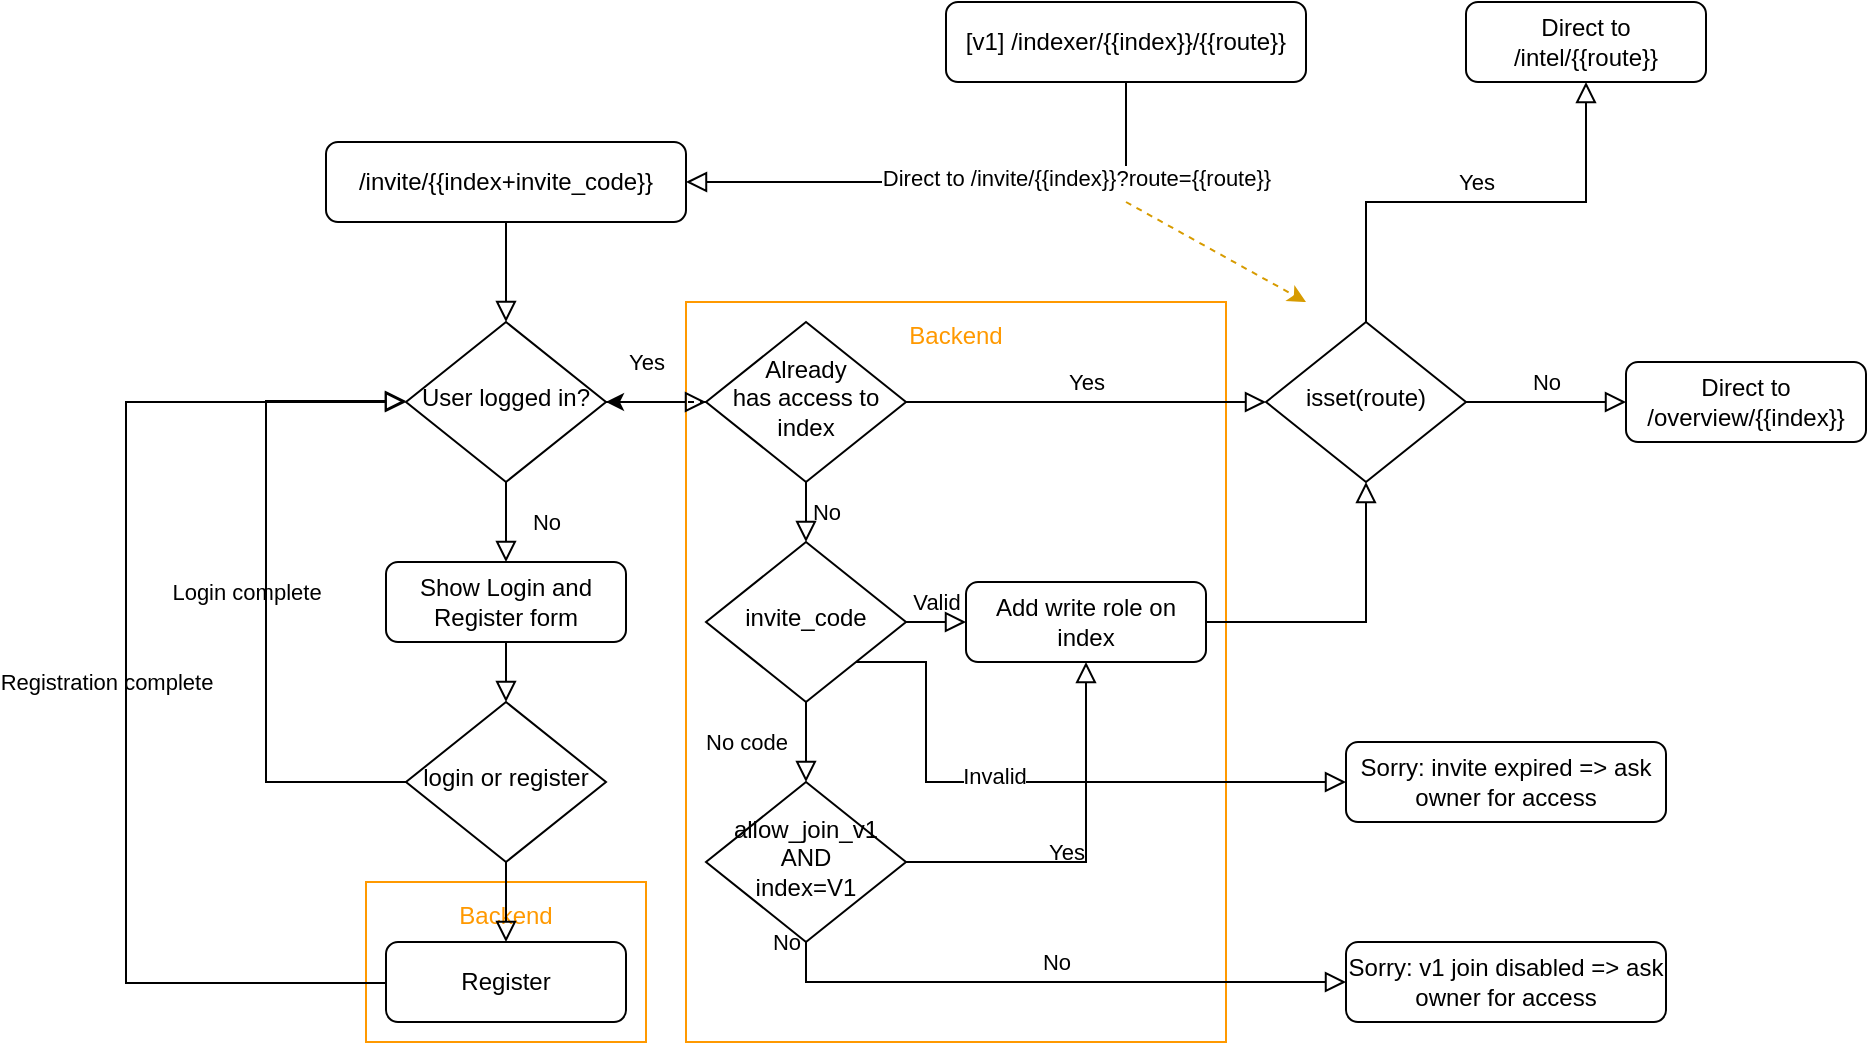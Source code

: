 <mxfile version="14.5.7" type="device"><diagram id="C5RBs43oDa-KdzZeNtuy" name="Page-1"><mxGraphModel dx="1967" dy="659" grid="1" gridSize="10" guides="1" tooltips="1" connect="1" arrows="1" fold="1" page="1" pageScale="1" pageWidth="827" pageHeight="1169" math="0" shadow="0"><root><mxCell id="WIyWlLk6GJQsqaUBKTNV-0"/><mxCell id="WIyWlLk6GJQsqaUBKTNV-1" parent="WIyWlLk6GJQsqaUBKTNV-0"/><mxCell id="0dR4qRnC2uBvqRuYlkIW-24" value="Backend" style="outlineConnect=0;gradientColor=none;html=1;whiteSpace=wrap;fontSize=12;fontStyle=0;strokeColor=#FF9900;fillColor=none;verticalAlign=top;align=center;fontColor=#FF9900;dashed=0;spacingTop=3;" vertex="1" parent="WIyWlLk6GJQsqaUBKTNV-1"><mxGeometry x="150" y="450" width="140" height="80" as="geometry"/></mxCell><mxCell id="0dR4qRnC2uBvqRuYlkIW-23" value="Backend" style="outlineConnect=0;gradientColor=none;html=1;whiteSpace=wrap;fontSize=12;fontStyle=0;strokeColor=#FF9900;fillColor=none;verticalAlign=top;align=center;fontColor=#FF9900;dashed=0;spacingTop=3;" vertex="1" parent="WIyWlLk6GJQsqaUBKTNV-1"><mxGeometry x="310" y="160" width="270" height="370" as="geometry"/></mxCell><mxCell id="WIyWlLk6GJQsqaUBKTNV-2" value="" style="rounded=0;html=1;jettySize=auto;orthogonalLoop=1;fontSize=11;endArrow=block;endFill=0;endSize=8;strokeWidth=1;shadow=0;labelBackgroundColor=none;edgeStyle=orthogonalEdgeStyle;" parent="WIyWlLk6GJQsqaUBKTNV-1" source="WIyWlLk6GJQsqaUBKTNV-3" target="WIyWlLk6GJQsqaUBKTNV-6" edge="1"><mxGeometry relative="1" as="geometry"/></mxCell><mxCell id="WIyWlLk6GJQsqaUBKTNV-3" value="/invite/{{index+invite_code}}" style="rounded=1;whiteSpace=wrap;html=1;fontSize=12;glass=0;strokeWidth=1;shadow=0;" parent="WIyWlLk6GJQsqaUBKTNV-1" vertex="1"><mxGeometry x="130" y="80" width="180" height="40" as="geometry"/></mxCell><mxCell id="WIyWlLk6GJQsqaUBKTNV-4" value="No" style="rounded=0;html=1;jettySize=auto;orthogonalLoop=1;fontSize=11;endArrow=block;endFill=0;endSize=8;strokeWidth=1;shadow=0;labelBackgroundColor=none;edgeStyle=orthogonalEdgeStyle;entryX=0.5;entryY=0;entryDx=0;entryDy=0;" parent="WIyWlLk6GJQsqaUBKTNV-1" source="WIyWlLk6GJQsqaUBKTNV-6" target="0dR4qRnC2uBvqRuYlkIW-0" edge="1"><mxGeometry y="20" relative="1" as="geometry"><mxPoint as="offset"/></mxGeometry></mxCell><mxCell id="WIyWlLk6GJQsqaUBKTNV-5" value="Yes" style="edgeStyle=orthogonalEdgeStyle;rounded=0;html=1;jettySize=auto;orthogonalLoop=1;fontSize=11;endArrow=block;endFill=0;endSize=8;strokeWidth=1;shadow=0;labelBackgroundColor=none;exitX=0.5;exitY=0;exitDx=0;exitDy=0;" parent="WIyWlLk6GJQsqaUBKTNV-1" source="0dR4qRnC2uBvqRuYlkIW-15" target="WIyWlLk6GJQsqaUBKTNV-7" edge="1"><mxGeometry y="10" relative="1" as="geometry"><mxPoint as="offset"/></mxGeometry></mxCell><mxCell id="WIyWlLk6GJQsqaUBKTNV-6" value="User logged in?" style="rhombus;whiteSpace=wrap;html=1;shadow=0;fontFamily=Helvetica;fontSize=12;align=center;strokeWidth=1;spacing=6;spacingTop=-4;" parent="WIyWlLk6GJQsqaUBKTNV-1" vertex="1"><mxGeometry x="170" y="170" width="100" height="80" as="geometry"/></mxCell><mxCell id="WIyWlLk6GJQsqaUBKTNV-7" value="Direct to /intel/{{route}}" style="rounded=1;whiteSpace=wrap;html=1;fontSize=12;glass=0;strokeWidth=1;shadow=0;" parent="WIyWlLk6GJQsqaUBKTNV-1" vertex="1"><mxGeometry x="700" y="10" width="120" height="40" as="geometry"/></mxCell><mxCell id="WIyWlLk6GJQsqaUBKTNV-11" value="Register" style="rounded=1;whiteSpace=wrap;html=1;fontSize=12;glass=0;strokeWidth=1;shadow=0;" parent="WIyWlLk6GJQsqaUBKTNV-1" vertex="1"><mxGeometry x="160" y="480" width="120" height="40" as="geometry"/></mxCell><mxCell id="0dR4qRnC2uBvqRuYlkIW-0" value="Show Login and Register form" style="rounded=1;whiteSpace=wrap;html=1;fontSize=12;glass=0;strokeWidth=1;shadow=0;" vertex="1" parent="WIyWlLk6GJQsqaUBKTNV-1"><mxGeometry x="160" y="290" width="120" height="40" as="geometry"/></mxCell><mxCell id="0dR4qRnC2uBvqRuYlkIW-1" value="" style="rounded=0;html=1;jettySize=auto;orthogonalLoop=1;fontSize=11;endArrow=block;endFill=0;endSize=8;strokeWidth=1;shadow=0;labelBackgroundColor=none;edgeStyle=orthogonalEdgeStyle;entryX=0.5;entryY=0;entryDx=0;entryDy=0;exitX=0.5;exitY=1;exitDx=0;exitDy=0;" edge="1" parent="WIyWlLk6GJQsqaUBKTNV-1" source="0dR4qRnC2uBvqRuYlkIW-2" target="WIyWlLk6GJQsqaUBKTNV-11"><mxGeometry relative="1" as="geometry"><mxPoint x="230" y="130" as="sourcePoint"/><mxPoint x="230" y="180" as="targetPoint"/></mxGeometry></mxCell><mxCell id="0dR4qRnC2uBvqRuYlkIW-2" value="login or register" style="rhombus;whiteSpace=wrap;html=1;shadow=0;fontFamily=Helvetica;fontSize=12;align=center;strokeWidth=1;spacing=6;spacingTop=-4;" vertex="1" parent="WIyWlLk6GJQsqaUBKTNV-1"><mxGeometry x="170" y="360" width="100" height="80" as="geometry"/></mxCell><mxCell id="0dR4qRnC2uBvqRuYlkIW-3" value="" style="rounded=0;html=1;jettySize=auto;orthogonalLoop=1;fontSize=11;endArrow=block;endFill=0;endSize=8;strokeWidth=1;shadow=0;labelBackgroundColor=none;edgeStyle=orthogonalEdgeStyle;entryX=0.5;entryY=0;entryDx=0;entryDy=0;exitX=0.5;exitY=1;exitDx=0;exitDy=0;" edge="1" parent="WIyWlLk6GJQsqaUBKTNV-1" source="0dR4qRnC2uBvqRuYlkIW-0" target="0dR4qRnC2uBvqRuYlkIW-2"><mxGeometry relative="1" as="geometry"><mxPoint x="220" y="330" as="sourcePoint"/><mxPoint x="220" y="480" as="targetPoint"/></mxGeometry></mxCell><mxCell id="0dR4qRnC2uBvqRuYlkIW-4" value="Login complete" style="edgeStyle=orthogonalEdgeStyle;rounded=0;html=1;jettySize=auto;orthogonalLoop=1;fontSize=11;endArrow=block;endFill=0;endSize=8;strokeWidth=1;shadow=0;labelBackgroundColor=none;exitX=0;exitY=0.5;exitDx=0;exitDy=0;" edge="1" parent="WIyWlLk6GJQsqaUBKTNV-1" source="0dR4qRnC2uBvqRuYlkIW-2"><mxGeometry y="10" relative="1" as="geometry"><mxPoint as="offset"/><mxPoint x="26" y="209.5" as="sourcePoint"/><mxPoint x="170" y="209.5" as="targetPoint"/><Array as="points"><mxPoint x="100" y="400"/><mxPoint x="100" y="210"/></Array></mxGeometry></mxCell><mxCell id="0dR4qRnC2uBvqRuYlkIW-5" value="Registration complete" style="edgeStyle=orthogonalEdgeStyle;rounded=0;html=1;jettySize=auto;orthogonalLoop=1;fontSize=11;endArrow=block;endFill=0;endSize=8;strokeWidth=1;shadow=0;labelBackgroundColor=none;exitX=0;exitY=0.5;exitDx=0;exitDy=0;" edge="1" parent="WIyWlLk6GJQsqaUBKTNV-1"><mxGeometry y="10" relative="1" as="geometry"><mxPoint as="offset"/><mxPoint x="160" y="500.5" as="sourcePoint"/><mxPoint x="170" y="210" as="targetPoint"/><Array as="points"><mxPoint x="30" y="501"/><mxPoint x="30" y="210"/></Array></mxGeometry></mxCell><mxCell id="0dR4qRnC2uBvqRuYlkIW-40" value="" style="edgeStyle=orthogonalEdgeStyle;rounded=0;orthogonalLoop=1;jettySize=auto;html=1;dashed=1;" edge="1" parent="WIyWlLk6GJQsqaUBKTNV-1" source="0dR4qRnC2uBvqRuYlkIW-6" target="WIyWlLk6GJQsqaUBKTNV-6"><mxGeometry relative="1" as="geometry"/></mxCell><mxCell id="0dR4qRnC2uBvqRuYlkIW-6" value="Already &lt;br&gt;has access to&lt;br&gt;index" style="rhombus;whiteSpace=wrap;html=1;shadow=0;fontFamily=Helvetica;fontSize=12;align=center;strokeWidth=1;spacing=6;spacingTop=-4;" vertex="1" parent="WIyWlLk6GJQsqaUBKTNV-1"><mxGeometry x="320" y="170" width="100" height="80" as="geometry"/></mxCell><mxCell id="0dR4qRnC2uBvqRuYlkIW-7" value="Yes" style="edgeStyle=orthogonalEdgeStyle;rounded=0;html=1;jettySize=auto;orthogonalLoop=1;fontSize=11;endArrow=block;endFill=0;endSize=8;strokeWidth=1;shadow=0;labelBackgroundColor=none;" edge="1" parent="WIyWlLk6GJQsqaUBKTNV-1" source="WIyWlLk6GJQsqaUBKTNV-6" target="0dR4qRnC2uBvqRuYlkIW-6"><mxGeometry x="-0.2" y="20" relative="1" as="geometry"><mxPoint as="offset"/><mxPoint x="270" y="210" as="sourcePoint"/><mxPoint x="510" y="210" as="targetPoint"/></mxGeometry></mxCell><mxCell id="0dR4qRnC2uBvqRuYlkIW-8" value="Add write role on index" style="rounded=1;whiteSpace=wrap;html=1;fontSize=12;glass=0;strokeWidth=1;shadow=0;" vertex="1" parent="WIyWlLk6GJQsqaUBKTNV-1"><mxGeometry x="450" y="300" width="120" height="40" as="geometry"/></mxCell><mxCell id="0dR4qRnC2uBvqRuYlkIW-9" value="No" style="edgeStyle=orthogonalEdgeStyle;rounded=0;html=1;jettySize=auto;orthogonalLoop=1;fontSize=11;endArrow=block;endFill=0;endSize=8;strokeWidth=1;shadow=0;labelBackgroundColor=none;exitX=0.5;exitY=1;exitDx=0;exitDy=0;entryX=0.5;entryY=0;entryDx=0;entryDy=0;" edge="1" parent="WIyWlLk6GJQsqaUBKTNV-1" source="0dR4qRnC2uBvqRuYlkIW-6" target="0dR4qRnC2uBvqRuYlkIW-26"><mxGeometry y="10" relative="1" as="geometry"><mxPoint as="offset"/><mxPoint x="430" y="220" as="sourcePoint"/><mxPoint x="520" y="220" as="targetPoint"/></mxGeometry></mxCell><mxCell id="0dR4qRnC2uBvqRuYlkIW-10" value="" style="edgeStyle=orthogonalEdgeStyle;rounded=0;html=1;jettySize=auto;orthogonalLoop=1;fontSize=11;endArrow=block;endFill=0;endSize=8;strokeWidth=1;shadow=0;labelBackgroundColor=none;exitX=1;exitY=0.5;exitDx=0;exitDy=0;entryX=0.5;entryY=1;entryDx=0;entryDy=0;" edge="1" parent="WIyWlLk6GJQsqaUBKTNV-1" source="0dR4qRnC2uBvqRuYlkIW-8" target="0dR4qRnC2uBvqRuYlkIW-15"><mxGeometry y="10" relative="1" as="geometry"><mxPoint as="offset"/><mxPoint x="570" y="300" as="sourcePoint"/><mxPoint x="650" y="350" as="targetPoint"/></mxGeometry></mxCell><mxCell id="0dR4qRnC2uBvqRuYlkIW-11" value="[v1] /indexer/{{index}}/{{route}}" style="rounded=1;whiteSpace=wrap;html=1;fontSize=12;glass=0;strokeWidth=1;shadow=0;" vertex="1" parent="WIyWlLk6GJQsqaUBKTNV-1"><mxGeometry x="440" y="10" width="180" height="40" as="geometry"/></mxCell><mxCell id="0dR4qRnC2uBvqRuYlkIW-13" value="" style="rounded=0;html=1;jettySize=auto;orthogonalLoop=1;fontSize=11;endArrow=block;endFill=0;endSize=8;strokeWidth=1;shadow=0;labelBackgroundColor=none;edgeStyle=orthogonalEdgeStyle;exitX=0.5;exitY=1;exitDx=0;exitDy=0;entryX=1;entryY=0.5;entryDx=0;entryDy=0;" edge="1" parent="WIyWlLk6GJQsqaUBKTNV-1" source="0dR4qRnC2uBvqRuYlkIW-11" target="WIyWlLk6GJQsqaUBKTNV-3"><mxGeometry relative="1" as="geometry"><mxPoint x="230" y="130" as="sourcePoint"/><mxPoint x="230" y="180" as="targetPoint"/><Array as="points"><mxPoint x="530" y="100"/></Array></mxGeometry></mxCell><mxCell id="0dR4qRnC2uBvqRuYlkIW-14" value="Direct to /invite/{{index}}?route={{route}}" style="edgeLabel;html=1;align=center;verticalAlign=middle;resizable=0;points=[];" vertex="1" connectable="0" parent="0dR4qRnC2uBvqRuYlkIW-13"><mxGeometry x="-0.44" y="-2" relative="1" as="geometry"><mxPoint as="offset"/></mxGeometry></mxCell><mxCell id="0dR4qRnC2uBvqRuYlkIW-15" value="isset(route)" style="rhombus;whiteSpace=wrap;html=1;shadow=0;fontFamily=Helvetica;fontSize=12;align=center;strokeWidth=1;spacing=6;spacingTop=-4;" vertex="1" parent="WIyWlLk6GJQsqaUBKTNV-1"><mxGeometry x="600" y="170" width="100" height="80" as="geometry"/></mxCell><mxCell id="0dR4qRnC2uBvqRuYlkIW-16" value="Yes" style="edgeStyle=orthogonalEdgeStyle;rounded=0;html=1;jettySize=auto;orthogonalLoop=1;fontSize=11;endArrow=block;endFill=0;endSize=8;strokeWidth=1;shadow=0;labelBackgroundColor=none;" edge="1" parent="WIyWlLk6GJQsqaUBKTNV-1" source="0dR4qRnC2uBvqRuYlkIW-6" target="0dR4qRnC2uBvqRuYlkIW-15"><mxGeometry y="10" relative="1" as="geometry"><mxPoint as="offset"/><mxPoint x="420" y="210" as="sourcePoint"/><mxPoint x="720" y="210" as="targetPoint"/></mxGeometry></mxCell><mxCell id="0dR4qRnC2uBvqRuYlkIW-17" value="Direct to /overview/{{index}}" style="rounded=1;whiteSpace=wrap;html=1;fontSize=12;glass=0;strokeWidth=1;shadow=0;" vertex="1" parent="WIyWlLk6GJQsqaUBKTNV-1"><mxGeometry x="780" y="190" width="120" height="40" as="geometry"/></mxCell><mxCell id="0dR4qRnC2uBvqRuYlkIW-18" value="No" style="edgeStyle=orthogonalEdgeStyle;rounded=0;html=1;jettySize=auto;orthogonalLoop=1;fontSize=11;endArrow=block;endFill=0;endSize=8;strokeWidth=1;shadow=0;labelBackgroundColor=none;exitX=1;exitY=0.5;exitDx=0;exitDy=0;entryX=0;entryY=0.5;entryDx=0;entryDy=0;" edge="1" parent="WIyWlLk6GJQsqaUBKTNV-1" source="0dR4qRnC2uBvqRuYlkIW-15" target="0dR4qRnC2uBvqRuYlkIW-17"><mxGeometry y="10" relative="1" as="geometry"><mxPoint as="offset"/><mxPoint x="650" y="180" as="sourcePoint"/><mxPoint x="770" y="60" as="targetPoint"/></mxGeometry></mxCell><mxCell id="0dR4qRnC2uBvqRuYlkIW-19" value="" style="endArrow=classic;html=1;fillColor=#ffe6cc;strokeColor=#d79b00;dashed=1;" edge="1" parent="WIyWlLk6GJQsqaUBKTNV-1"><mxGeometry relative="1" as="geometry"><mxPoint x="530" y="110" as="sourcePoint"/><mxPoint x="620" y="160" as="targetPoint"/></mxGeometry></mxCell><mxCell id="0dR4qRnC2uBvqRuYlkIW-25" value="Sorry: v1 join disabled =&amp;gt; ask owner for access" style="rounded=1;whiteSpace=wrap;html=1;fontSize=12;glass=0;strokeWidth=1;shadow=0;" vertex="1" parent="WIyWlLk6GJQsqaUBKTNV-1"><mxGeometry x="640" y="480" width="160" height="40" as="geometry"/></mxCell><mxCell id="0dR4qRnC2uBvqRuYlkIW-26" value="invite_code" style="rhombus;whiteSpace=wrap;html=1;shadow=0;fontFamily=Helvetica;fontSize=12;align=center;strokeWidth=1;spacing=6;spacingTop=-4;" vertex="1" parent="WIyWlLk6GJQsqaUBKTNV-1"><mxGeometry x="320" y="280" width="100" height="80" as="geometry"/></mxCell><mxCell id="0dR4qRnC2uBvqRuYlkIW-27" value="Valid" style="edgeStyle=orthogonalEdgeStyle;rounded=0;html=1;jettySize=auto;orthogonalLoop=1;fontSize=11;endArrow=block;endFill=0;endSize=8;strokeWidth=1;shadow=0;labelBackgroundColor=none;entryX=0;entryY=0.5;entryDx=0;entryDy=0;exitX=1;exitY=0.5;exitDx=0;exitDy=0;" edge="1" parent="WIyWlLk6GJQsqaUBKTNV-1" source="0dR4qRnC2uBvqRuYlkIW-26" target="0dR4qRnC2uBvqRuYlkIW-8"><mxGeometry y="10" relative="1" as="geometry"><mxPoint as="offset"/><mxPoint x="425" y="360" as="sourcePoint"/><mxPoint x="595" y="360" as="targetPoint"/><Array as="points"><mxPoint x="440" y="320"/><mxPoint x="440" y="320"/></Array></mxGeometry></mxCell><mxCell id="0dR4qRnC2uBvqRuYlkIW-28" value="No" style="edgeStyle=orthogonalEdgeStyle;rounded=0;html=1;jettySize=auto;orthogonalLoop=1;fontSize=11;endArrow=block;endFill=0;endSize=8;strokeWidth=1;shadow=0;labelBackgroundColor=none;exitX=0.5;exitY=1;exitDx=0;exitDy=0;" edge="1" parent="WIyWlLk6GJQsqaUBKTNV-1" source="0dR4qRnC2uBvqRuYlkIW-32"><mxGeometry y="10" relative="1" as="geometry"><mxPoint as="offset"/><mxPoint x="420" y="470" as="sourcePoint"/><mxPoint x="370" y="440" as="targetPoint"/></mxGeometry></mxCell><mxCell id="0dR4qRnC2uBvqRuYlkIW-29" style="edgeStyle=orthogonalEdgeStyle;rounded=0;orthogonalLoop=1;jettySize=auto;html=1;exitX=0.5;exitY=1;exitDx=0;exitDy=0;dashed=1;" edge="1" parent="WIyWlLk6GJQsqaUBKTNV-1" source="0dR4qRnC2uBvqRuYlkIW-23" target="0dR4qRnC2uBvqRuYlkIW-23"><mxGeometry relative="1" as="geometry"/></mxCell><mxCell id="0dR4qRnC2uBvqRuYlkIW-33" value="No" style="edgeStyle=orthogonalEdgeStyle;rounded=0;html=1;jettySize=auto;orthogonalLoop=1;fontSize=11;endArrow=block;endFill=0;endSize=8;strokeWidth=1;shadow=0;labelBackgroundColor=none;exitX=0.5;exitY=1;exitDx=0;exitDy=0;entryX=0;entryY=0.5;entryDx=0;entryDy=0;" edge="1" parent="WIyWlLk6GJQsqaUBKTNV-1" source="0dR4qRnC2uBvqRuYlkIW-32" target="0dR4qRnC2uBvqRuYlkIW-25"><mxGeometry y="10" relative="1" as="geometry"><mxPoint as="offset"/><mxPoint x="380" y="410" as="sourcePoint"/><mxPoint x="380" y="450" as="targetPoint"/><Array as="points"><mxPoint x="370" y="500"/><mxPoint x="600" y="500"/></Array></mxGeometry></mxCell><mxCell id="0dR4qRnC2uBvqRuYlkIW-34" value="Yes" style="edgeStyle=orthogonalEdgeStyle;rounded=0;html=1;jettySize=auto;orthogonalLoop=1;fontSize=11;endArrow=block;endFill=0;endSize=8;strokeWidth=1;shadow=0;labelBackgroundColor=none;entryX=0.5;entryY=1;entryDx=0;entryDy=0;exitX=1;exitY=0.5;exitDx=0;exitDy=0;" edge="1" parent="WIyWlLk6GJQsqaUBKTNV-1" source="0dR4qRnC2uBvqRuYlkIW-32" target="0dR4qRnC2uBvqRuYlkIW-8"><mxGeometry y="10" relative="1" as="geometry"><mxPoint as="offset"/><mxPoint x="435" y="370" as="sourcePoint"/><mxPoint x="520" y="330" as="targetPoint"/><Array as="points"><mxPoint x="510" y="440"/></Array></mxGeometry></mxCell><mxCell id="0dR4qRnC2uBvqRuYlkIW-32" value="allow_join_v1&lt;br&gt;AND&lt;br&gt;index=V1" style="rhombus;whiteSpace=wrap;html=1;shadow=0;fontFamily=Helvetica;fontSize=12;align=center;strokeWidth=1;spacing=6;spacingTop=-4;" vertex="1" parent="WIyWlLk6GJQsqaUBKTNV-1"><mxGeometry x="320" y="400" width="100" height="80" as="geometry"/></mxCell><mxCell id="0dR4qRnC2uBvqRuYlkIW-35" value="No code" style="edgeStyle=orthogonalEdgeStyle;rounded=0;html=1;jettySize=auto;orthogonalLoop=1;fontSize=11;endArrow=block;endFill=0;endSize=8;strokeWidth=1;shadow=0;labelBackgroundColor=none;exitX=0.5;exitY=1;exitDx=0;exitDy=0;" edge="1" parent="WIyWlLk6GJQsqaUBKTNV-1" source="0dR4qRnC2uBvqRuYlkIW-26" target="0dR4qRnC2uBvqRuYlkIW-32"><mxGeometry y="-30" relative="1" as="geometry"><mxPoint as="offset"/><mxPoint x="370" y="360" as="sourcePoint"/><mxPoint x="370" y="440" as="targetPoint"/></mxGeometry></mxCell><mxCell id="0dR4qRnC2uBvqRuYlkIW-37" value="Sorry: invite expired =&amp;gt; ask owner for access" style="rounded=1;whiteSpace=wrap;html=1;fontSize=12;glass=0;strokeWidth=1;shadow=0;" vertex="1" parent="WIyWlLk6GJQsqaUBKTNV-1"><mxGeometry x="640" y="380" width="160" height="40" as="geometry"/></mxCell><mxCell id="0dR4qRnC2uBvqRuYlkIW-38" value="" style="edgeStyle=orthogonalEdgeStyle;rounded=0;html=1;jettySize=auto;orthogonalLoop=1;fontSize=11;endArrow=block;endFill=0;endSize=8;strokeWidth=1;shadow=0;labelBackgroundColor=none;exitX=1;exitY=1;exitDx=0;exitDy=0;entryX=0;entryY=0.5;entryDx=0;entryDy=0;" edge="1" parent="WIyWlLk6GJQsqaUBKTNV-1" source="0dR4qRnC2uBvqRuYlkIW-26" target="0dR4qRnC2uBvqRuYlkIW-37"><mxGeometry y="10" relative="1" as="geometry"><mxPoint as="offset"/><mxPoint x="580" y="330" as="sourcePoint"/><mxPoint x="650" y="260" as="targetPoint"/><Array as="points"><mxPoint x="430" y="340"/><mxPoint x="430" y="400"/></Array></mxGeometry></mxCell><mxCell id="0dR4qRnC2uBvqRuYlkIW-39" value="Invalid" style="edgeLabel;html=1;align=center;verticalAlign=middle;resizable=0;points=[];" vertex="1" connectable="0" parent="0dR4qRnC2uBvqRuYlkIW-38"><mxGeometry x="-0.159" y="3" relative="1" as="geometry"><mxPoint as="offset"/></mxGeometry></mxCell></root></mxGraphModel></diagram></mxfile>